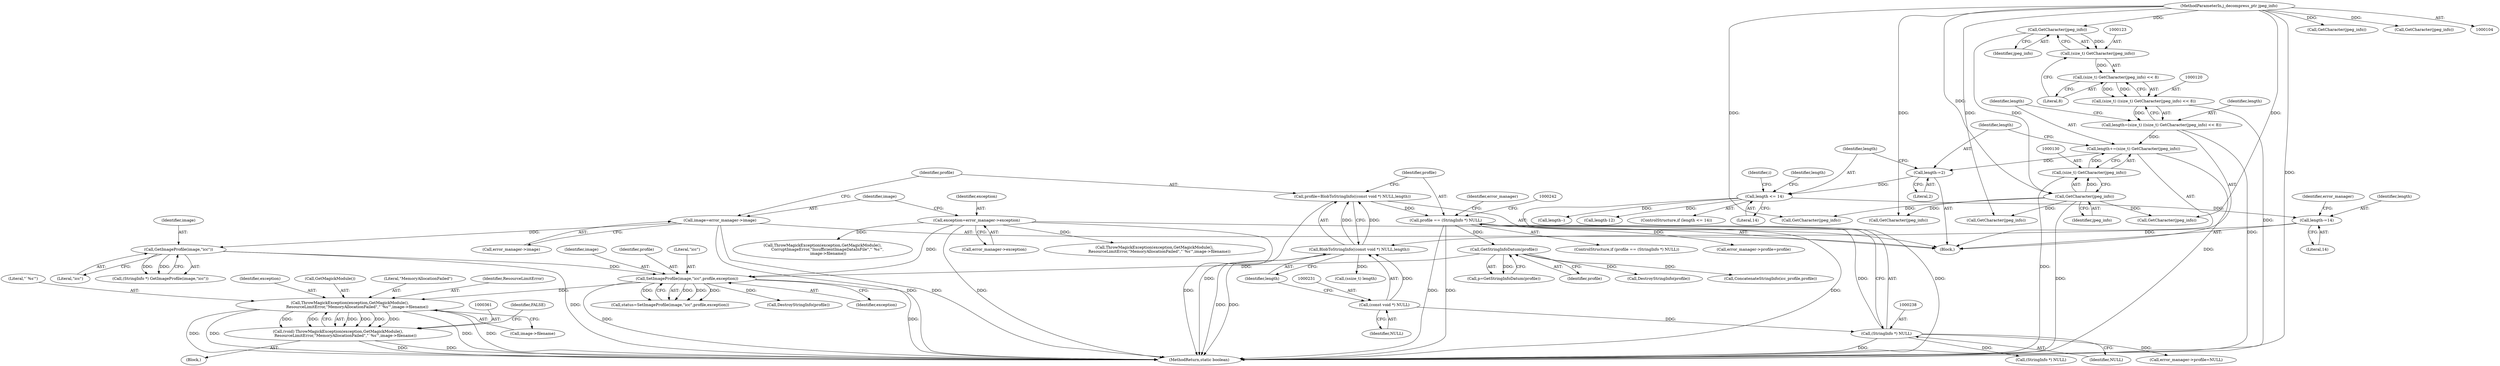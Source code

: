 digraph "0_ImageMagick_39f226a9c137f547e12afde972eeba7551124493@pointer" {
"1000362" [label="(Call,ThrowMagickException(exception,GetMagickModule(),\n            ResourceLimitError,\"MemoryAllocationFailed\",\"`%s'\",image->filename))"];
"1000346" [label="(Call,SetImageProfile(image,\"icc\",profile,exception))"];
"1000325" [label="(Call,GetImageProfile(image,\"icc\"))"];
"1000222" [label="(Call,image=error_manager->image)"];
"1000261" [label="(Call,GetStringInfoDatum(profile))"];
"1000235" [label="(Call,profile == (StringInfo *) NULL)"];
"1000227" [label="(Call,profile=BlobToStringInfo((const void *) NULL,length))"];
"1000229" [label="(Call,BlobToStringInfo((const void *) NULL,length))"];
"1000230" [label="(Call,(const void *) NULL)"];
"1000207" [label="(Call,length-=14)"];
"1000137" [label="(Call,length <= 14)"];
"1000133" [label="(Call,length-=2)"];
"1000127" [label="(Call,length+=(size_t) GetCharacter(jpeg_info))"];
"1000129" [label="(Call,(size_t) GetCharacter(jpeg_info))"];
"1000131" [label="(Call,GetCharacter(jpeg_info))"];
"1000124" [label="(Call,GetCharacter(jpeg_info))"];
"1000105" [label="(MethodParameterIn,j_decompress_ptr jpeg_info)"];
"1000117" [label="(Call,length=(size_t) ((size_t) GetCharacter(jpeg_info) << 8))"];
"1000119" [label="(Call,(size_t) ((size_t) GetCharacter(jpeg_info) << 8))"];
"1000121" [label="(Call,(size_t) GetCharacter(jpeg_info) << 8)"];
"1000122" [label="(Call,(size_t) GetCharacter(jpeg_info))"];
"1000237" [label="(Call,(StringInfo *) NULL)"];
"1000217" [label="(Call,exception=error_manager->exception)"];
"1000360" [label="(Call,(void) ThrowMagickException(exception,GetMagickModule(),\n            ResourceLimitError,\"MemoryAllocationFailed\",\"`%s'\",image->filename))"];
"1000228" [label="(Identifier,profile)"];
"1000363" [label="(Identifier,exception)"];
"1000105" [label="(MethodParameterIn,j_decompress_ptr jpeg_info)"];
"1000235" [label="(Call,profile == (StringInfo *) NULL)"];
"1000239" [label="(Identifier,NULL)"];
"1000169" [label="(Call,GetCharacter(jpeg_info))"];
"1000106" [label="(Block,)"];
"1000331" [label="(Call,(StringInfo *) NULL)"];
"1000364" [label="(Call,GetMagickModule())"];
"1000193" [label="(Call,GetCharacter(jpeg_info))"];
"1000236" [label="(Identifier,profile)"];
"1000217" [label="(Call,exception=error_manager->exception)"];
"1000335" [label="(Call,ConcatenateStringInfo(icc_profile,profile))"];
"1000121" [label="(Call,(size_t) GetCharacter(jpeg_info) << 8)"];
"1000350" [label="(Identifier,exception)"];
"1000344" [label="(Call,status=SetImageProfile(image,\"icc\",profile,exception))"];
"1000259" [label="(Call,p=GetStringInfoDatum(profile))"];
"1000156" [label="(Identifier,i)"];
"1000118" [label="(Identifier,length)"];
"1000261" [label="(Call,GetStringInfoDatum(profile))"];
"1000325" [label="(Call,GetImageProfile(image,\"icc\"))"];
"1000346" [label="(Call,SetImageProfile(image,\"icc\",profile,exception))"];
"1000135" [label="(Literal,2)"];
"1000129" [label="(Call,(size_t) GetCharacter(jpeg_info))"];
"1000233" [label="(Identifier,length)"];
"1000219" [label="(Call,error_manager->exception)"];
"1000232" [label="(Identifier,NULL)"];
"1000209" [label="(Literal,14)"];
"1000222" [label="(Call,image=error_manager->image)"];
"1000229" [label="(Call,BlobToStringInfo((const void *) NULL,length))"];
"1000134" [label="(Identifier,length)"];
"1000366" [label="(Literal,\"MemoryAllocationFailed\")"];
"1000305" [label="(Call,ThrowMagickException(exception,GetMagickModule(),\n        CorruptImageError,\"InsufficientImageDataInFile\",\"`%s'\",\n         image->filename))"];
"1000128" [label="(Identifier,length)"];
"1000207" [label="(Call,length-=14)"];
"1000126" [label="(Literal,8)"];
"1000132" [label="(Identifier,jpeg_info)"];
"1000137" [label="(Call,length <= 14)"];
"1000234" [label="(ControlStructure,if (profile == (StringInfo *) NULL))"];
"1000269" [label="(Call,(ssize_t) length)"];
"1000256" [label="(Identifier,error_manager)"];
"1000143" [label="(Call,length--)"];
"1000262" [label="(Identifier,profile)"];
"1000365" [label="(Identifier,ResourceLimitError)"];
"1000327" [label="(Literal,\"icc\")"];
"1000362" [label="(Call,ThrowMagickException(exception,GetMagickModule(),\n            ResourceLimitError,\"MemoryAllocationFailed\",\"`%s'\",image->filename))"];
"1000117" [label="(Call,length=(size_t) ((size_t) GetCharacter(jpeg_info) << 8))"];
"1000138" [label="(Identifier,length)"];
"1000237" [label="(Call,(StringInfo *) NULL)"];
"1000119" [label="(Call,(size_t) ((size_t) GetCharacter(jpeg_info) << 8))"];
"1000323" [label="(Call,(StringInfo *) GetImageProfile(image,\"icc\"))"];
"1000353" [label="(Call,DestroyStringInfo(profile))"];
"1000223" [label="(Identifier,image)"];
"1000254" [label="(Call,error_manager->profile=profile)"];
"1000347" [label="(Identifier,image)"];
"1000349" [label="(Identifier,profile)"];
"1000211" [label="(Identifier,error_manager)"];
"1000367" [label="(Literal,\"`%s'\")"];
"1000122" [label="(Call,(size_t) GetCharacter(jpeg_info))"];
"1000326" [label="(Identifier,image)"];
"1000360" [label="(Call,(void) ThrowMagickException(exception,GetMagickModule(),\n            ResourceLimitError,\"MemoryAllocationFailed\",\"`%s'\",image->filename))"];
"1000127" [label="(Call,length+=(size_t) GetCharacter(jpeg_info))"];
"1000148" [label="(Call,GetCharacter(jpeg_info))"];
"1000390" [label="(MethodReturn,static boolean)"];
"1000243" [label="(Call,ThrowMagickException(exception,GetMagickModule(),\n        ResourceLimitError,\"MemoryAllocationFailed\",\"`%s'\",image->filename))"];
"1000124" [label="(Call,GetCharacter(jpeg_info))"];
"1000372" [label="(Identifier,FALSE)"];
"1000144" [label="(Identifier,length)"];
"1000348" [label="(Literal,\"icc\")"];
"1000316" [label="(Call,error_manager->profile=NULL)"];
"1000227" [label="(Call,profile=BlobToStringInfo((const void *) NULL,length))"];
"1000186" [label="(Call,length-12)"];
"1000136" [label="(ControlStructure,if (length <= 14))"];
"1000359" [label="(Block,)"];
"1000301" [label="(Call,DestroyStringInfo(profile))"];
"1000131" [label="(Call,GetCharacter(jpeg_info))"];
"1000133" [label="(Call,length-=2)"];
"1000230" [label="(Call,(const void *) NULL)"];
"1000201" [label="(Call,GetCharacter(jpeg_info))"];
"1000125" [label="(Identifier,jpeg_info)"];
"1000139" [label="(Literal,14)"];
"1000224" [label="(Call,error_manager->image)"];
"1000278" [label="(Call,GetCharacter(jpeg_info))"];
"1000208" [label="(Identifier,length)"];
"1000218" [label="(Identifier,exception)"];
"1000205" [label="(Call,GetCharacter(jpeg_info))"];
"1000368" [label="(Call,image->filename)"];
"1000362" -> "1000360"  [label="AST: "];
"1000362" -> "1000368"  [label="CFG: "];
"1000363" -> "1000362"  [label="AST: "];
"1000364" -> "1000362"  [label="AST: "];
"1000365" -> "1000362"  [label="AST: "];
"1000366" -> "1000362"  [label="AST: "];
"1000367" -> "1000362"  [label="AST: "];
"1000368" -> "1000362"  [label="AST: "];
"1000360" -> "1000362"  [label="CFG: "];
"1000362" -> "1000390"  [label="DDG: "];
"1000362" -> "1000390"  [label="DDG: "];
"1000362" -> "1000390"  [label="DDG: "];
"1000362" -> "1000390"  [label="DDG: "];
"1000362" -> "1000360"  [label="DDG: "];
"1000362" -> "1000360"  [label="DDG: "];
"1000362" -> "1000360"  [label="DDG: "];
"1000362" -> "1000360"  [label="DDG: "];
"1000362" -> "1000360"  [label="DDG: "];
"1000362" -> "1000360"  [label="DDG: "];
"1000346" -> "1000362"  [label="DDG: "];
"1000346" -> "1000344"  [label="AST: "];
"1000346" -> "1000350"  [label="CFG: "];
"1000347" -> "1000346"  [label="AST: "];
"1000348" -> "1000346"  [label="AST: "];
"1000349" -> "1000346"  [label="AST: "];
"1000350" -> "1000346"  [label="AST: "];
"1000344" -> "1000346"  [label="CFG: "];
"1000346" -> "1000390"  [label="DDG: "];
"1000346" -> "1000390"  [label="DDG: "];
"1000346" -> "1000344"  [label="DDG: "];
"1000346" -> "1000344"  [label="DDG: "];
"1000346" -> "1000344"  [label="DDG: "];
"1000346" -> "1000344"  [label="DDG: "];
"1000325" -> "1000346"  [label="DDG: "];
"1000261" -> "1000346"  [label="DDG: "];
"1000217" -> "1000346"  [label="DDG: "];
"1000346" -> "1000353"  [label="DDG: "];
"1000325" -> "1000323"  [label="AST: "];
"1000325" -> "1000327"  [label="CFG: "];
"1000326" -> "1000325"  [label="AST: "];
"1000327" -> "1000325"  [label="AST: "];
"1000323" -> "1000325"  [label="CFG: "];
"1000325" -> "1000390"  [label="DDG: "];
"1000325" -> "1000323"  [label="DDG: "];
"1000325" -> "1000323"  [label="DDG: "];
"1000222" -> "1000325"  [label="DDG: "];
"1000222" -> "1000106"  [label="AST: "];
"1000222" -> "1000224"  [label="CFG: "];
"1000223" -> "1000222"  [label="AST: "];
"1000224" -> "1000222"  [label="AST: "];
"1000228" -> "1000222"  [label="CFG: "];
"1000222" -> "1000390"  [label="DDG: "];
"1000222" -> "1000390"  [label="DDG: "];
"1000261" -> "1000259"  [label="AST: "];
"1000261" -> "1000262"  [label="CFG: "];
"1000262" -> "1000261"  [label="AST: "];
"1000259" -> "1000261"  [label="CFG: "];
"1000261" -> "1000259"  [label="DDG: "];
"1000235" -> "1000261"  [label="DDG: "];
"1000261" -> "1000301"  [label="DDG: "];
"1000261" -> "1000335"  [label="DDG: "];
"1000235" -> "1000234"  [label="AST: "];
"1000235" -> "1000237"  [label="CFG: "];
"1000236" -> "1000235"  [label="AST: "];
"1000237" -> "1000235"  [label="AST: "];
"1000242" -> "1000235"  [label="CFG: "];
"1000256" -> "1000235"  [label="CFG: "];
"1000235" -> "1000390"  [label="DDG: "];
"1000235" -> "1000390"  [label="DDG: "];
"1000235" -> "1000390"  [label="DDG: "];
"1000227" -> "1000235"  [label="DDG: "];
"1000237" -> "1000235"  [label="DDG: "];
"1000235" -> "1000254"  [label="DDG: "];
"1000227" -> "1000106"  [label="AST: "];
"1000227" -> "1000229"  [label="CFG: "];
"1000228" -> "1000227"  [label="AST: "];
"1000229" -> "1000227"  [label="AST: "];
"1000236" -> "1000227"  [label="CFG: "];
"1000227" -> "1000390"  [label="DDG: "];
"1000229" -> "1000227"  [label="DDG: "];
"1000229" -> "1000227"  [label="DDG: "];
"1000229" -> "1000233"  [label="CFG: "];
"1000230" -> "1000229"  [label="AST: "];
"1000233" -> "1000229"  [label="AST: "];
"1000229" -> "1000390"  [label="DDG: "];
"1000229" -> "1000390"  [label="DDG: "];
"1000230" -> "1000229"  [label="DDG: "];
"1000207" -> "1000229"  [label="DDG: "];
"1000229" -> "1000269"  [label="DDG: "];
"1000230" -> "1000232"  [label="CFG: "];
"1000231" -> "1000230"  [label="AST: "];
"1000232" -> "1000230"  [label="AST: "];
"1000233" -> "1000230"  [label="CFG: "];
"1000230" -> "1000237"  [label="DDG: "];
"1000207" -> "1000106"  [label="AST: "];
"1000207" -> "1000209"  [label="CFG: "];
"1000208" -> "1000207"  [label="AST: "];
"1000209" -> "1000207"  [label="AST: "];
"1000211" -> "1000207"  [label="CFG: "];
"1000137" -> "1000207"  [label="DDG: "];
"1000137" -> "1000136"  [label="AST: "];
"1000137" -> "1000139"  [label="CFG: "];
"1000138" -> "1000137"  [label="AST: "];
"1000139" -> "1000137"  [label="AST: "];
"1000144" -> "1000137"  [label="CFG: "];
"1000156" -> "1000137"  [label="CFG: "];
"1000137" -> "1000390"  [label="DDG: "];
"1000133" -> "1000137"  [label="DDG: "];
"1000137" -> "1000143"  [label="DDG: "];
"1000137" -> "1000186"  [label="DDG: "];
"1000133" -> "1000106"  [label="AST: "];
"1000133" -> "1000135"  [label="CFG: "];
"1000134" -> "1000133"  [label="AST: "];
"1000135" -> "1000133"  [label="AST: "];
"1000138" -> "1000133"  [label="CFG: "];
"1000127" -> "1000133"  [label="DDG: "];
"1000127" -> "1000106"  [label="AST: "];
"1000127" -> "1000129"  [label="CFG: "];
"1000128" -> "1000127"  [label="AST: "];
"1000129" -> "1000127"  [label="AST: "];
"1000134" -> "1000127"  [label="CFG: "];
"1000127" -> "1000390"  [label="DDG: "];
"1000129" -> "1000127"  [label="DDG: "];
"1000117" -> "1000127"  [label="DDG: "];
"1000129" -> "1000131"  [label="CFG: "];
"1000130" -> "1000129"  [label="AST: "];
"1000131" -> "1000129"  [label="AST: "];
"1000129" -> "1000390"  [label="DDG: "];
"1000131" -> "1000129"  [label="DDG: "];
"1000131" -> "1000132"  [label="CFG: "];
"1000132" -> "1000131"  [label="AST: "];
"1000131" -> "1000390"  [label="DDG: "];
"1000124" -> "1000131"  [label="DDG: "];
"1000105" -> "1000131"  [label="DDG: "];
"1000131" -> "1000148"  [label="DDG: "];
"1000131" -> "1000169"  [label="DDG: "];
"1000131" -> "1000193"  [label="DDG: "];
"1000131" -> "1000201"  [label="DDG: "];
"1000124" -> "1000122"  [label="AST: "];
"1000124" -> "1000125"  [label="CFG: "];
"1000125" -> "1000124"  [label="AST: "];
"1000122" -> "1000124"  [label="CFG: "];
"1000124" -> "1000122"  [label="DDG: "];
"1000105" -> "1000124"  [label="DDG: "];
"1000105" -> "1000104"  [label="AST: "];
"1000105" -> "1000390"  [label="DDG: "];
"1000105" -> "1000148"  [label="DDG: "];
"1000105" -> "1000169"  [label="DDG: "];
"1000105" -> "1000193"  [label="DDG: "];
"1000105" -> "1000201"  [label="DDG: "];
"1000105" -> "1000205"  [label="DDG: "];
"1000105" -> "1000278"  [label="DDG: "];
"1000117" -> "1000106"  [label="AST: "];
"1000117" -> "1000119"  [label="CFG: "];
"1000118" -> "1000117"  [label="AST: "];
"1000119" -> "1000117"  [label="AST: "];
"1000128" -> "1000117"  [label="CFG: "];
"1000117" -> "1000390"  [label="DDG: "];
"1000119" -> "1000117"  [label="DDG: "];
"1000119" -> "1000121"  [label="CFG: "];
"1000120" -> "1000119"  [label="AST: "];
"1000121" -> "1000119"  [label="AST: "];
"1000119" -> "1000390"  [label="DDG: "];
"1000121" -> "1000119"  [label="DDG: "];
"1000121" -> "1000119"  [label="DDG: "];
"1000121" -> "1000126"  [label="CFG: "];
"1000122" -> "1000121"  [label="AST: "];
"1000126" -> "1000121"  [label="AST: "];
"1000122" -> "1000121"  [label="DDG: "];
"1000123" -> "1000122"  [label="AST: "];
"1000126" -> "1000122"  [label="CFG: "];
"1000237" -> "1000239"  [label="CFG: "];
"1000238" -> "1000237"  [label="AST: "];
"1000239" -> "1000237"  [label="AST: "];
"1000237" -> "1000390"  [label="DDG: "];
"1000237" -> "1000316"  [label="DDG: "];
"1000237" -> "1000331"  [label="DDG: "];
"1000217" -> "1000106"  [label="AST: "];
"1000217" -> "1000219"  [label="CFG: "];
"1000218" -> "1000217"  [label="AST: "];
"1000219" -> "1000217"  [label="AST: "];
"1000223" -> "1000217"  [label="CFG: "];
"1000217" -> "1000390"  [label="DDG: "];
"1000217" -> "1000390"  [label="DDG: "];
"1000217" -> "1000243"  [label="DDG: "];
"1000217" -> "1000305"  [label="DDG: "];
"1000360" -> "1000359"  [label="AST: "];
"1000361" -> "1000360"  [label="AST: "];
"1000372" -> "1000360"  [label="CFG: "];
"1000360" -> "1000390"  [label="DDG: "];
"1000360" -> "1000390"  [label="DDG: "];
}
